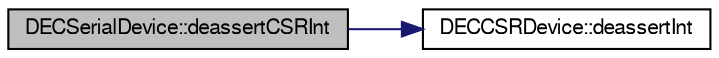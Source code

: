 digraph G
{
  edge [fontname="FreeSans",fontsize="10",labelfontname="FreeSans",labelfontsize="10"];
  node [fontname="FreeSans",fontsize="10",shape=record];
  rankdir=LR;
  Node1 [label="DECSerialDevice::deassertCSRInt",height=0.2,width=0.4,color="black", fillcolor="grey75", style="filled" fontcolor="black"];
  Node1 -> Node2 [color="midnightblue",fontsize="10",style="solid"];
  Node2 [label="DECCSRDevice::deassertInt",height=0.2,width=0.4,color="black", fillcolor="white", style="filled",URL="$classDECCSRDevice.html#a99bb4df90882834bd5c5bcb06457d03d"];
}
